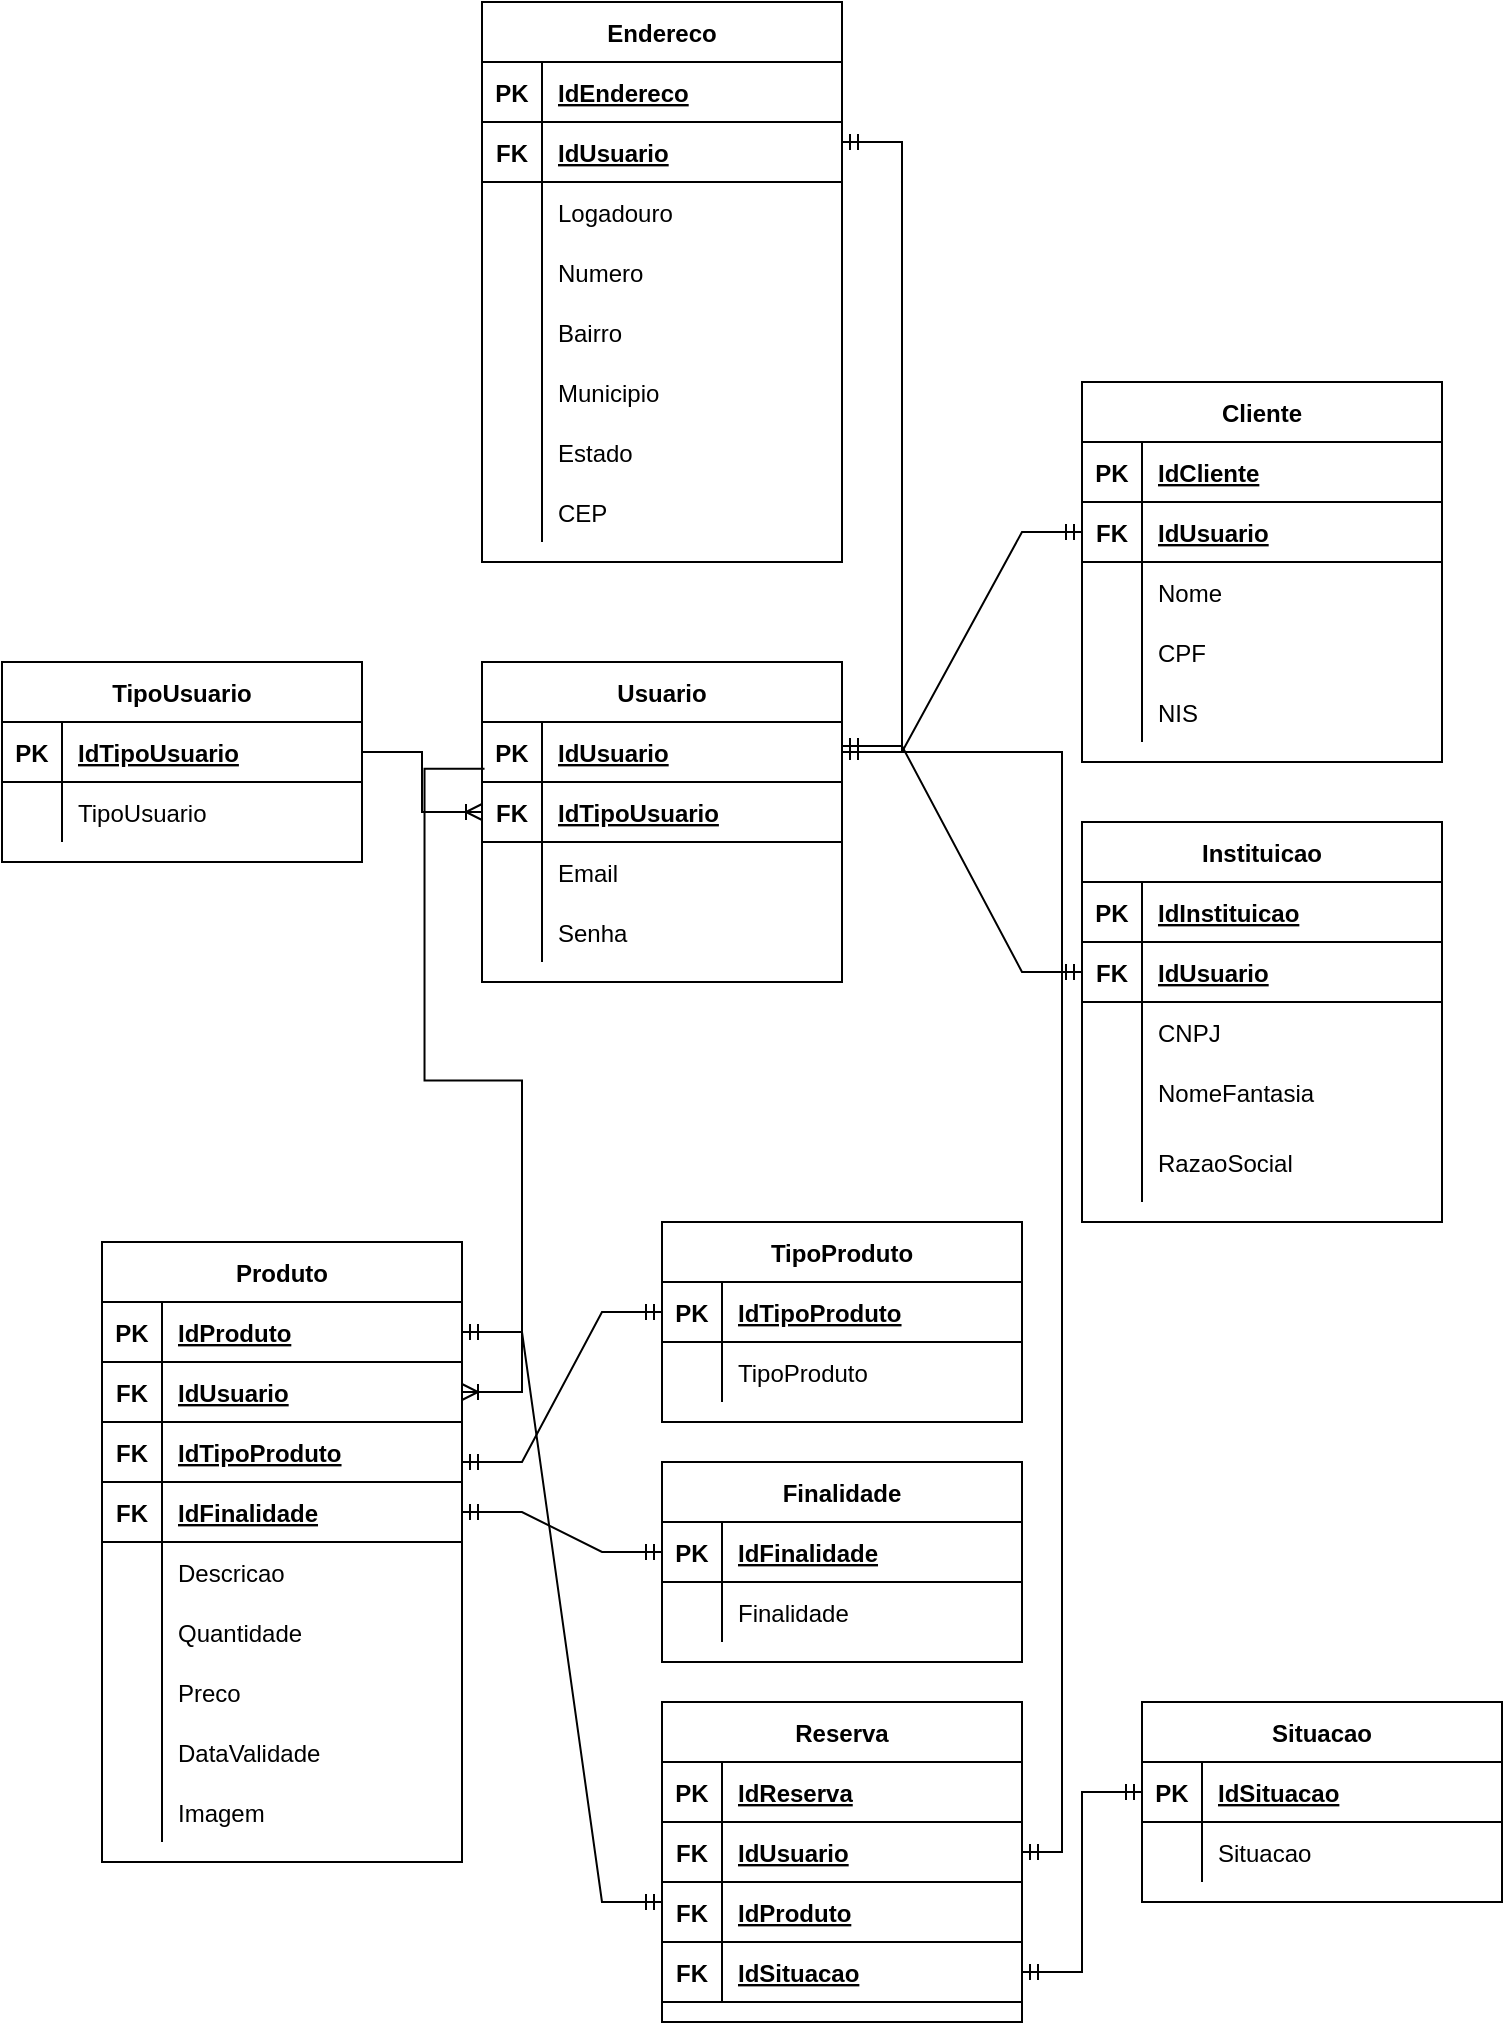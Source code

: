 <mxfile version="16.6.4" type="device"><diagram id="XoIH8foffj5RhfNgrV4p" name="Page-1"><mxGraphModel dx="1273" dy="1972" grid="1" gridSize="10" guides="1" tooltips="1" connect="1" arrows="1" fold="1" page="1" pageScale="1" pageWidth="827" pageHeight="1169" math="0" shadow="0"><root><mxCell id="AujDOqOySex_PhU7FZ46-0"/><mxCell id="AujDOqOySex_PhU7FZ46-1" parent="AujDOqOySex_PhU7FZ46-0"/><mxCell id="1OVQ-BXgZzzb5CSbITSZ-27" value="TipoUsuario" style="shape=table;startSize=30;container=1;collapsible=1;childLayout=tableLayout;fixedRows=1;rowLines=0;fontStyle=1;align=center;resizeLast=1;" vertex="1" parent="AujDOqOySex_PhU7FZ46-1"><mxGeometry x="20" y="150" width="180" height="100" as="geometry"/></mxCell><mxCell id="1OVQ-BXgZzzb5CSbITSZ-28" value="" style="shape=tableRow;horizontal=0;startSize=0;swimlaneHead=0;swimlaneBody=0;fillColor=none;collapsible=0;dropTarget=0;points=[[0,0.5],[1,0.5]];portConstraint=eastwest;top=0;left=0;right=0;bottom=1;" vertex="1" parent="1OVQ-BXgZzzb5CSbITSZ-27"><mxGeometry y="30" width="180" height="30" as="geometry"/></mxCell><mxCell id="1OVQ-BXgZzzb5CSbITSZ-29" value="PK" style="shape=partialRectangle;connectable=0;fillColor=none;top=0;left=0;bottom=0;right=0;fontStyle=1;overflow=hidden;" vertex="1" parent="1OVQ-BXgZzzb5CSbITSZ-28"><mxGeometry width="30" height="30" as="geometry"><mxRectangle width="30" height="30" as="alternateBounds"/></mxGeometry></mxCell><mxCell id="1OVQ-BXgZzzb5CSbITSZ-30" value="IdTipoUsuario" style="shape=partialRectangle;connectable=0;fillColor=none;top=0;left=0;bottom=0;right=0;align=left;spacingLeft=6;fontStyle=5;overflow=hidden;" vertex="1" parent="1OVQ-BXgZzzb5CSbITSZ-28"><mxGeometry x="30" width="150" height="30" as="geometry"><mxRectangle width="150" height="30" as="alternateBounds"/></mxGeometry></mxCell><mxCell id="1OVQ-BXgZzzb5CSbITSZ-31" value="" style="shape=tableRow;horizontal=0;startSize=0;swimlaneHead=0;swimlaneBody=0;fillColor=none;collapsible=0;dropTarget=0;points=[[0,0.5],[1,0.5]];portConstraint=eastwest;top=0;left=0;right=0;bottom=0;" vertex="1" parent="1OVQ-BXgZzzb5CSbITSZ-27"><mxGeometry y="60" width="180" height="30" as="geometry"/></mxCell><mxCell id="1OVQ-BXgZzzb5CSbITSZ-32" value="" style="shape=partialRectangle;connectable=0;fillColor=none;top=0;left=0;bottom=0;right=0;editable=1;overflow=hidden;" vertex="1" parent="1OVQ-BXgZzzb5CSbITSZ-31"><mxGeometry width="30" height="30" as="geometry"><mxRectangle width="30" height="30" as="alternateBounds"/></mxGeometry></mxCell><mxCell id="1OVQ-BXgZzzb5CSbITSZ-33" value="TipoUsuario" style="shape=partialRectangle;connectable=0;fillColor=none;top=0;left=0;bottom=0;right=0;align=left;spacingLeft=6;overflow=hidden;" vertex="1" parent="1OVQ-BXgZzzb5CSbITSZ-31"><mxGeometry x="30" width="150" height="30" as="geometry"><mxRectangle width="150" height="30" as="alternateBounds"/></mxGeometry></mxCell><mxCell id="1OVQ-BXgZzzb5CSbITSZ-43" value="Usuario" style="shape=table;startSize=30;container=1;collapsible=1;childLayout=tableLayout;fixedRows=1;rowLines=0;fontStyle=1;align=center;resizeLast=1;" vertex="1" parent="AujDOqOySex_PhU7FZ46-1"><mxGeometry x="260" y="150" width="180" height="160" as="geometry"/></mxCell><mxCell id="1OVQ-BXgZzzb5CSbITSZ-44" value="" style="shape=tableRow;horizontal=0;startSize=0;swimlaneHead=0;swimlaneBody=0;fillColor=none;collapsible=0;dropTarget=0;points=[[0,0.5],[1,0.5]];portConstraint=eastwest;top=0;left=0;right=0;bottom=1;" vertex="1" parent="1OVQ-BXgZzzb5CSbITSZ-43"><mxGeometry y="30" width="180" height="30" as="geometry"/></mxCell><mxCell id="1OVQ-BXgZzzb5CSbITSZ-45" value="PK" style="shape=partialRectangle;connectable=0;fillColor=none;top=0;left=0;bottom=0;right=0;fontStyle=1;overflow=hidden;" vertex="1" parent="1OVQ-BXgZzzb5CSbITSZ-44"><mxGeometry width="30" height="30" as="geometry"><mxRectangle width="30" height="30" as="alternateBounds"/></mxGeometry></mxCell><mxCell id="1OVQ-BXgZzzb5CSbITSZ-46" value="IdUsuario" style="shape=partialRectangle;connectable=0;fillColor=none;top=0;left=0;bottom=0;right=0;align=left;spacingLeft=6;fontStyle=5;overflow=hidden;" vertex="1" parent="1OVQ-BXgZzzb5CSbITSZ-44"><mxGeometry x="30" width="150" height="30" as="geometry"><mxRectangle width="150" height="30" as="alternateBounds"/></mxGeometry></mxCell><mxCell id="1OVQ-BXgZzzb5CSbITSZ-47" value="" style="shape=tableRow;horizontal=0;startSize=0;swimlaneHead=0;swimlaneBody=0;fillColor=none;collapsible=0;dropTarget=0;points=[[0,0.5],[1,0.5]];portConstraint=eastwest;top=0;left=0;right=0;bottom=1;" vertex="1" parent="1OVQ-BXgZzzb5CSbITSZ-43"><mxGeometry y="60" width="180" height="30" as="geometry"/></mxCell><mxCell id="1OVQ-BXgZzzb5CSbITSZ-48" value="FK" style="shape=partialRectangle;connectable=0;fillColor=none;top=0;left=0;bottom=0;right=0;fontStyle=1;overflow=hidden;" vertex="1" parent="1OVQ-BXgZzzb5CSbITSZ-47"><mxGeometry width="30" height="30" as="geometry"><mxRectangle width="30" height="30" as="alternateBounds"/></mxGeometry></mxCell><mxCell id="1OVQ-BXgZzzb5CSbITSZ-49" value="IdTipoUsuario" style="shape=partialRectangle;connectable=0;fillColor=none;top=0;left=0;bottom=0;right=0;align=left;spacingLeft=6;fontStyle=5;overflow=hidden;" vertex="1" parent="1OVQ-BXgZzzb5CSbITSZ-47"><mxGeometry x="30" width="150" height="30" as="geometry"><mxRectangle width="150" height="30" as="alternateBounds"/></mxGeometry></mxCell><mxCell id="1OVQ-BXgZzzb5CSbITSZ-53" value="" style="shape=tableRow;horizontal=0;startSize=0;swimlaneHead=0;swimlaneBody=0;fillColor=none;collapsible=0;dropTarget=0;points=[[0,0.5],[1,0.5]];portConstraint=eastwest;top=0;left=0;right=0;bottom=0;" vertex="1" parent="1OVQ-BXgZzzb5CSbITSZ-43"><mxGeometry y="90" width="180" height="30" as="geometry"/></mxCell><mxCell id="1OVQ-BXgZzzb5CSbITSZ-54" value="" style="shape=partialRectangle;connectable=0;fillColor=none;top=0;left=0;bottom=0;right=0;editable=1;overflow=hidden;" vertex="1" parent="1OVQ-BXgZzzb5CSbITSZ-53"><mxGeometry width="30" height="30" as="geometry"><mxRectangle width="30" height="30" as="alternateBounds"/></mxGeometry></mxCell><mxCell id="1OVQ-BXgZzzb5CSbITSZ-55" value="Email" style="shape=partialRectangle;connectable=0;fillColor=none;top=0;left=0;bottom=0;right=0;align=left;spacingLeft=6;overflow=hidden;" vertex="1" parent="1OVQ-BXgZzzb5CSbITSZ-53"><mxGeometry x="30" width="150" height="30" as="geometry"><mxRectangle width="150" height="30" as="alternateBounds"/></mxGeometry></mxCell><mxCell id="1OVQ-BXgZzzb5CSbITSZ-56" value="" style="shape=tableRow;horizontal=0;startSize=0;swimlaneHead=0;swimlaneBody=0;fillColor=none;collapsible=0;dropTarget=0;points=[[0,0.5],[1,0.5]];portConstraint=eastwest;top=0;left=0;right=0;bottom=0;" vertex="1" parent="1OVQ-BXgZzzb5CSbITSZ-43"><mxGeometry y="120" width="180" height="30" as="geometry"/></mxCell><mxCell id="1OVQ-BXgZzzb5CSbITSZ-57" value="" style="shape=partialRectangle;connectable=0;fillColor=none;top=0;left=0;bottom=0;right=0;editable=1;overflow=hidden;" vertex="1" parent="1OVQ-BXgZzzb5CSbITSZ-56"><mxGeometry width="30" height="30" as="geometry"><mxRectangle width="30" height="30" as="alternateBounds"/></mxGeometry></mxCell><mxCell id="1OVQ-BXgZzzb5CSbITSZ-58" value="Senha" style="shape=partialRectangle;connectable=0;fillColor=none;top=0;left=0;bottom=0;right=0;align=left;spacingLeft=6;overflow=hidden;" vertex="1" parent="1OVQ-BXgZzzb5CSbITSZ-56"><mxGeometry x="30" width="150" height="30" as="geometry"><mxRectangle width="150" height="30" as="alternateBounds"/></mxGeometry></mxCell><mxCell id="1OVQ-BXgZzzb5CSbITSZ-59" value="Endereco" style="shape=table;startSize=30;container=1;collapsible=1;childLayout=tableLayout;fixedRows=1;rowLines=0;fontStyle=1;align=center;resizeLast=1;" vertex="1" parent="AujDOqOySex_PhU7FZ46-1"><mxGeometry x="260" y="-180" width="180" height="280" as="geometry"/></mxCell><mxCell id="1OVQ-BXgZzzb5CSbITSZ-60" value="" style="shape=tableRow;horizontal=0;startSize=0;swimlaneHead=0;swimlaneBody=0;fillColor=none;collapsible=0;dropTarget=0;points=[[0,0.5],[1,0.5]];portConstraint=eastwest;top=0;left=0;right=0;bottom=1;" vertex="1" parent="1OVQ-BXgZzzb5CSbITSZ-59"><mxGeometry y="30" width="180" height="30" as="geometry"/></mxCell><mxCell id="1OVQ-BXgZzzb5CSbITSZ-61" value="PK" style="shape=partialRectangle;connectable=0;fillColor=none;top=0;left=0;bottom=0;right=0;fontStyle=1;overflow=hidden;" vertex="1" parent="1OVQ-BXgZzzb5CSbITSZ-60"><mxGeometry width="30" height="30" as="geometry"><mxRectangle width="30" height="30" as="alternateBounds"/></mxGeometry></mxCell><mxCell id="1OVQ-BXgZzzb5CSbITSZ-62" value="IdEndereco" style="shape=partialRectangle;connectable=0;fillColor=none;top=0;left=0;bottom=0;right=0;align=left;spacingLeft=6;fontStyle=5;overflow=hidden;" vertex="1" parent="1OVQ-BXgZzzb5CSbITSZ-60"><mxGeometry x="30" width="150" height="30" as="geometry"><mxRectangle width="150" height="30" as="alternateBounds"/></mxGeometry></mxCell><mxCell id="1OVQ-BXgZzzb5CSbITSZ-134" value="" style="shape=tableRow;horizontal=0;startSize=0;swimlaneHead=0;swimlaneBody=0;fillColor=none;collapsible=0;dropTarget=0;points=[[0,0.5],[1,0.5]];portConstraint=eastwest;top=0;left=0;right=0;bottom=1;" vertex="1" parent="1OVQ-BXgZzzb5CSbITSZ-59"><mxGeometry y="60" width="180" height="30" as="geometry"/></mxCell><mxCell id="1OVQ-BXgZzzb5CSbITSZ-135" value="FK" style="shape=partialRectangle;connectable=0;fillColor=none;top=0;left=0;bottom=0;right=0;fontStyle=1;overflow=hidden;" vertex="1" parent="1OVQ-BXgZzzb5CSbITSZ-134"><mxGeometry width="30" height="30" as="geometry"><mxRectangle width="30" height="30" as="alternateBounds"/></mxGeometry></mxCell><mxCell id="1OVQ-BXgZzzb5CSbITSZ-136" value="IdUsuario" style="shape=partialRectangle;connectable=0;fillColor=none;top=0;left=0;bottom=0;right=0;align=left;spacingLeft=6;fontStyle=5;overflow=hidden;" vertex="1" parent="1OVQ-BXgZzzb5CSbITSZ-134"><mxGeometry x="30" width="150" height="30" as="geometry"><mxRectangle width="150" height="30" as="alternateBounds"/></mxGeometry></mxCell><mxCell id="1OVQ-BXgZzzb5CSbITSZ-66" value="" style="shape=tableRow;horizontal=0;startSize=0;swimlaneHead=0;swimlaneBody=0;fillColor=none;collapsible=0;dropTarget=0;points=[[0,0.5],[1,0.5]];portConstraint=eastwest;top=0;left=0;right=0;bottom=0;" vertex="1" parent="1OVQ-BXgZzzb5CSbITSZ-59"><mxGeometry y="90" width="180" height="30" as="geometry"/></mxCell><mxCell id="1OVQ-BXgZzzb5CSbITSZ-67" value="" style="shape=partialRectangle;connectable=0;fillColor=none;top=0;left=0;bottom=0;right=0;editable=1;overflow=hidden;" vertex="1" parent="1OVQ-BXgZzzb5CSbITSZ-66"><mxGeometry width="30" height="30" as="geometry"><mxRectangle width="30" height="30" as="alternateBounds"/></mxGeometry></mxCell><mxCell id="1OVQ-BXgZzzb5CSbITSZ-68" value="Logadouro" style="shape=partialRectangle;connectable=0;fillColor=none;top=0;left=0;bottom=0;right=0;align=left;spacingLeft=6;overflow=hidden;" vertex="1" parent="1OVQ-BXgZzzb5CSbITSZ-66"><mxGeometry x="30" width="150" height="30" as="geometry"><mxRectangle width="150" height="30" as="alternateBounds"/></mxGeometry></mxCell><mxCell id="1OVQ-BXgZzzb5CSbITSZ-75" value="" style="shape=tableRow;horizontal=0;startSize=0;swimlaneHead=0;swimlaneBody=0;fillColor=none;collapsible=0;dropTarget=0;points=[[0,0.5],[1,0.5]];portConstraint=eastwest;top=0;left=0;right=0;bottom=0;" vertex="1" parent="1OVQ-BXgZzzb5CSbITSZ-59"><mxGeometry y="120" width="180" height="30" as="geometry"/></mxCell><mxCell id="1OVQ-BXgZzzb5CSbITSZ-76" value="" style="shape=partialRectangle;connectable=0;fillColor=none;top=0;left=0;bottom=0;right=0;editable=1;overflow=hidden;" vertex="1" parent="1OVQ-BXgZzzb5CSbITSZ-75"><mxGeometry width="30" height="30" as="geometry"><mxRectangle width="30" height="30" as="alternateBounds"/></mxGeometry></mxCell><mxCell id="1OVQ-BXgZzzb5CSbITSZ-77" value="Numero" style="shape=partialRectangle;connectable=0;fillColor=none;top=0;left=0;bottom=0;right=0;align=left;spacingLeft=6;overflow=hidden;" vertex="1" parent="1OVQ-BXgZzzb5CSbITSZ-75"><mxGeometry x="30" width="150" height="30" as="geometry"><mxRectangle width="150" height="30" as="alternateBounds"/></mxGeometry></mxCell><mxCell id="1OVQ-BXgZzzb5CSbITSZ-78" value="" style="shape=tableRow;horizontal=0;startSize=0;swimlaneHead=0;swimlaneBody=0;fillColor=none;collapsible=0;dropTarget=0;points=[[0,0.5],[1,0.5]];portConstraint=eastwest;top=0;left=0;right=0;bottom=0;" vertex="1" parent="1OVQ-BXgZzzb5CSbITSZ-59"><mxGeometry y="150" width="180" height="30" as="geometry"/></mxCell><mxCell id="1OVQ-BXgZzzb5CSbITSZ-79" value="" style="shape=partialRectangle;connectable=0;fillColor=none;top=0;left=0;bottom=0;right=0;editable=1;overflow=hidden;" vertex="1" parent="1OVQ-BXgZzzb5CSbITSZ-78"><mxGeometry width="30" height="30" as="geometry"><mxRectangle width="30" height="30" as="alternateBounds"/></mxGeometry></mxCell><mxCell id="1OVQ-BXgZzzb5CSbITSZ-80" value="Bairro" style="shape=partialRectangle;connectable=0;fillColor=none;top=0;left=0;bottom=0;right=0;align=left;spacingLeft=6;overflow=hidden;" vertex="1" parent="1OVQ-BXgZzzb5CSbITSZ-78"><mxGeometry x="30" width="150" height="30" as="geometry"><mxRectangle width="150" height="30" as="alternateBounds"/></mxGeometry></mxCell><mxCell id="1OVQ-BXgZzzb5CSbITSZ-81" value="" style="shape=tableRow;horizontal=0;startSize=0;swimlaneHead=0;swimlaneBody=0;fillColor=none;collapsible=0;dropTarget=0;points=[[0,0.5],[1,0.5]];portConstraint=eastwest;top=0;left=0;right=0;bottom=0;" vertex="1" parent="1OVQ-BXgZzzb5CSbITSZ-59"><mxGeometry y="180" width="180" height="30" as="geometry"/></mxCell><mxCell id="1OVQ-BXgZzzb5CSbITSZ-82" value="" style="shape=partialRectangle;connectable=0;fillColor=none;top=0;left=0;bottom=0;right=0;editable=1;overflow=hidden;" vertex="1" parent="1OVQ-BXgZzzb5CSbITSZ-81"><mxGeometry width="30" height="30" as="geometry"><mxRectangle width="30" height="30" as="alternateBounds"/></mxGeometry></mxCell><mxCell id="1OVQ-BXgZzzb5CSbITSZ-83" value="Municipio" style="shape=partialRectangle;connectable=0;fillColor=none;top=0;left=0;bottom=0;right=0;align=left;spacingLeft=6;overflow=hidden;" vertex="1" parent="1OVQ-BXgZzzb5CSbITSZ-81"><mxGeometry x="30" width="150" height="30" as="geometry"><mxRectangle width="150" height="30" as="alternateBounds"/></mxGeometry></mxCell><mxCell id="1OVQ-BXgZzzb5CSbITSZ-69" value="" style="shape=tableRow;horizontal=0;startSize=0;swimlaneHead=0;swimlaneBody=0;fillColor=none;collapsible=0;dropTarget=0;points=[[0,0.5],[1,0.5]];portConstraint=eastwest;top=0;left=0;right=0;bottom=0;" vertex="1" parent="1OVQ-BXgZzzb5CSbITSZ-59"><mxGeometry y="210" width="180" height="30" as="geometry"/></mxCell><mxCell id="1OVQ-BXgZzzb5CSbITSZ-70" value="" style="shape=partialRectangle;connectable=0;fillColor=none;top=0;left=0;bottom=0;right=0;editable=1;overflow=hidden;" vertex="1" parent="1OVQ-BXgZzzb5CSbITSZ-69"><mxGeometry width="30" height="30" as="geometry"><mxRectangle width="30" height="30" as="alternateBounds"/></mxGeometry></mxCell><mxCell id="1OVQ-BXgZzzb5CSbITSZ-71" value="Estado" style="shape=partialRectangle;connectable=0;fillColor=none;top=0;left=0;bottom=0;right=0;align=left;spacingLeft=6;overflow=hidden;" vertex="1" parent="1OVQ-BXgZzzb5CSbITSZ-69"><mxGeometry x="30" width="150" height="30" as="geometry"><mxRectangle width="150" height="30" as="alternateBounds"/></mxGeometry></mxCell><mxCell id="1OVQ-BXgZzzb5CSbITSZ-84" value="" style="shape=tableRow;horizontal=0;startSize=0;swimlaneHead=0;swimlaneBody=0;fillColor=none;collapsible=0;dropTarget=0;points=[[0,0.5],[1,0.5]];portConstraint=eastwest;top=0;left=0;right=0;bottom=0;" vertex="1" parent="1OVQ-BXgZzzb5CSbITSZ-59"><mxGeometry y="240" width="180" height="30" as="geometry"/></mxCell><mxCell id="1OVQ-BXgZzzb5CSbITSZ-85" value="" style="shape=partialRectangle;connectable=0;fillColor=none;top=0;left=0;bottom=0;right=0;editable=1;overflow=hidden;" vertex="1" parent="1OVQ-BXgZzzb5CSbITSZ-84"><mxGeometry width="30" height="30" as="geometry"><mxRectangle width="30" height="30" as="alternateBounds"/></mxGeometry></mxCell><mxCell id="1OVQ-BXgZzzb5CSbITSZ-86" value="CEP" style="shape=partialRectangle;connectable=0;fillColor=none;top=0;left=0;bottom=0;right=0;align=left;spacingLeft=6;overflow=hidden;" vertex="1" parent="1OVQ-BXgZzzb5CSbITSZ-84"><mxGeometry x="30" width="150" height="30" as="geometry"><mxRectangle width="150" height="30" as="alternateBounds"/></mxGeometry></mxCell><mxCell id="1OVQ-BXgZzzb5CSbITSZ-87" value="Cliente" style="shape=table;startSize=30;container=1;collapsible=1;childLayout=tableLayout;fixedRows=1;rowLines=0;fontStyle=1;align=center;resizeLast=1;" vertex="1" parent="AujDOqOySex_PhU7FZ46-1"><mxGeometry x="560" y="10" width="180" height="190" as="geometry"/></mxCell><mxCell id="1OVQ-BXgZzzb5CSbITSZ-88" value="" style="shape=tableRow;horizontal=0;startSize=0;swimlaneHead=0;swimlaneBody=0;fillColor=none;collapsible=0;dropTarget=0;points=[[0,0.5],[1,0.5]];portConstraint=eastwest;top=0;left=0;right=0;bottom=1;" vertex="1" parent="1OVQ-BXgZzzb5CSbITSZ-87"><mxGeometry y="30" width="180" height="30" as="geometry"/></mxCell><mxCell id="1OVQ-BXgZzzb5CSbITSZ-89" value="PK" style="shape=partialRectangle;connectable=0;fillColor=none;top=0;left=0;bottom=0;right=0;fontStyle=1;overflow=hidden;" vertex="1" parent="1OVQ-BXgZzzb5CSbITSZ-88"><mxGeometry width="30" height="30" as="geometry"><mxRectangle width="30" height="30" as="alternateBounds"/></mxGeometry></mxCell><mxCell id="1OVQ-BXgZzzb5CSbITSZ-90" value="IdCliente" style="shape=partialRectangle;connectable=0;fillColor=none;top=0;left=0;bottom=0;right=0;align=left;spacingLeft=6;fontStyle=5;overflow=hidden;" vertex="1" parent="1OVQ-BXgZzzb5CSbITSZ-88"><mxGeometry x="30" width="150" height="30" as="geometry"><mxRectangle width="150" height="30" as="alternateBounds"/></mxGeometry></mxCell><mxCell id="1OVQ-BXgZzzb5CSbITSZ-137" value="" style="shape=tableRow;horizontal=0;startSize=0;swimlaneHead=0;swimlaneBody=0;fillColor=none;collapsible=0;dropTarget=0;points=[[0,0.5],[1,0.5]];portConstraint=eastwest;top=0;left=0;right=0;bottom=1;" vertex="1" parent="1OVQ-BXgZzzb5CSbITSZ-87"><mxGeometry y="60" width="180" height="30" as="geometry"/></mxCell><mxCell id="1OVQ-BXgZzzb5CSbITSZ-138" value="FK" style="shape=partialRectangle;connectable=0;fillColor=none;top=0;left=0;bottom=0;right=0;fontStyle=1;overflow=hidden;" vertex="1" parent="1OVQ-BXgZzzb5CSbITSZ-137"><mxGeometry width="30" height="30" as="geometry"><mxRectangle width="30" height="30" as="alternateBounds"/></mxGeometry></mxCell><mxCell id="1OVQ-BXgZzzb5CSbITSZ-139" value="IdUsuario" style="shape=partialRectangle;connectable=0;fillColor=none;top=0;left=0;bottom=0;right=0;align=left;spacingLeft=6;fontStyle=5;overflow=hidden;" vertex="1" parent="1OVQ-BXgZzzb5CSbITSZ-137"><mxGeometry x="30" width="150" height="30" as="geometry"><mxRectangle width="150" height="30" as="alternateBounds"/></mxGeometry></mxCell><mxCell id="1OVQ-BXgZzzb5CSbITSZ-94" value="" style="shape=tableRow;horizontal=0;startSize=0;swimlaneHead=0;swimlaneBody=0;fillColor=none;collapsible=0;dropTarget=0;points=[[0,0.5],[1,0.5]];portConstraint=eastwest;top=0;left=0;right=0;bottom=0;" vertex="1" parent="1OVQ-BXgZzzb5CSbITSZ-87"><mxGeometry y="90" width="180" height="30" as="geometry"/></mxCell><mxCell id="1OVQ-BXgZzzb5CSbITSZ-95" value="" style="shape=partialRectangle;connectable=0;fillColor=none;top=0;left=0;bottom=0;right=0;editable=1;overflow=hidden;" vertex="1" parent="1OVQ-BXgZzzb5CSbITSZ-94"><mxGeometry width="30" height="30" as="geometry"><mxRectangle width="30" height="30" as="alternateBounds"/></mxGeometry></mxCell><mxCell id="1OVQ-BXgZzzb5CSbITSZ-96" value="Nome" style="shape=partialRectangle;connectable=0;fillColor=none;top=0;left=0;bottom=0;right=0;align=left;spacingLeft=6;overflow=hidden;" vertex="1" parent="1OVQ-BXgZzzb5CSbITSZ-94"><mxGeometry x="30" width="150" height="30" as="geometry"><mxRectangle width="150" height="30" as="alternateBounds"/></mxGeometry></mxCell><mxCell id="1OVQ-BXgZzzb5CSbITSZ-97" value="" style="shape=tableRow;horizontal=0;startSize=0;swimlaneHead=0;swimlaneBody=0;fillColor=none;collapsible=0;dropTarget=0;points=[[0,0.5],[1,0.5]];portConstraint=eastwest;top=0;left=0;right=0;bottom=0;" vertex="1" parent="1OVQ-BXgZzzb5CSbITSZ-87"><mxGeometry y="120" width="180" height="30" as="geometry"/></mxCell><mxCell id="1OVQ-BXgZzzb5CSbITSZ-98" value="" style="shape=partialRectangle;connectable=0;fillColor=none;top=0;left=0;bottom=0;right=0;editable=1;overflow=hidden;" vertex="1" parent="1OVQ-BXgZzzb5CSbITSZ-97"><mxGeometry width="30" height="30" as="geometry"><mxRectangle width="30" height="30" as="alternateBounds"/></mxGeometry></mxCell><mxCell id="1OVQ-BXgZzzb5CSbITSZ-99" value="CPF" style="shape=partialRectangle;connectable=0;fillColor=none;top=0;left=0;bottom=0;right=0;align=left;spacingLeft=6;overflow=hidden;" vertex="1" parent="1OVQ-BXgZzzb5CSbITSZ-97"><mxGeometry x="30" width="150" height="30" as="geometry"><mxRectangle width="150" height="30" as="alternateBounds"/></mxGeometry></mxCell><mxCell id="1OVQ-BXgZzzb5CSbITSZ-113" value="" style="shape=tableRow;horizontal=0;startSize=0;swimlaneHead=0;swimlaneBody=0;fillColor=none;collapsible=0;dropTarget=0;points=[[0,0.5],[1,0.5]];portConstraint=eastwest;top=0;left=0;right=0;bottom=0;" vertex="1" parent="1OVQ-BXgZzzb5CSbITSZ-87"><mxGeometry y="150" width="180" height="30" as="geometry"/></mxCell><mxCell id="1OVQ-BXgZzzb5CSbITSZ-114" value="" style="shape=partialRectangle;connectable=0;fillColor=none;top=0;left=0;bottom=0;right=0;editable=1;overflow=hidden;" vertex="1" parent="1OVQ-BXgZzzb5CSbITSZ-113"><mxGeometry width="30" height="30" as="geometry"><mxRectangle width="30" height="30" as="alternateBounds"/></mxGeometry></mxCell><mxCell id="1OVQ-BXgZzzb5CSbITSZ-115" value="NIS" style="shape=partialRectangle;connectable=0;fillColor=none;top=0;left=0;bottom=0;right=0;align=left;spacingLeft=6;overflow=hidden;" vertex="1" parent="1OVQ-BXgZzzb5CSbITSZ-113"><mxGeometry x="30" width="150" height="30" as="geometry"><mxRectangle width="150" height="30" as="alternateBounds"/></mxGeometry></mxCell><mxCell id="1OVQ-BXgZzzb5CSbITSZ-100" value="Instituicao" style="shape=table;startSize=30;container=1;collapsible=1;childLayout=tableLayout;fixedRows=1;rowLines=0;fontStyle=1;align=center;resizeLast=1;" vertex="1" parent="AujDOqOySex_PhU7FZ46-1"><mxGeometry x="560" y="230" width="180" height="200" as="geometry"/></mxCell><mxCell id="1OVQ-BXgZzzb5CSbITSZ-101" value="" style="shape=tableRow;horizontal=0;startSize=0;swimlaneHead=0;swimlaneBody=0;fillColor=none;collapsible=0;dropTarget=0;points=[[0,0.5],[1,0.5]];portConstraint=eastwest;top=0;left=0;right=0;bottom=1;" vertex="1" parent="1OVQ-BXgZzzb5CSbITSZ-100"><mxGeometry y="30" width="180" height="30" as="geometry"/></mxCell><mxCell id="1OVQ-BXgZzzb5CSbITSZ-102" value="PK" style="shape=partialRectangle;connectable=0;fillColor=none;top=0;left=0;bottom=0;right=0;fontStyle=1;overflow=hidden;" vertex="1" parent="1OVQ-BXgZzzb5CSbITSZ-101"><mxGeometry width="30" height="30" as="geometry"><mxRectangle width="30" height="30" as="alternateBounds"/></mxGeometry></mxCell><mxCell id="1OVQ-BXgZzzb5CSbITSZ-103" value="IdInstituicao" style="shape=partialRectangle;connectable=0;fillColor=none;top=0;left=0;bottom=0;right=0;align=left;spacingLeft=6;fontStyle=5;overflow=hidden;" vertex="1" parent="1OVQ-BXgZzzb5CSbITSZ-101"><mxGeometry x="30" width="150" height="30" as="geometry"><mxRectangle width="150" height="30" as="alternateBounds"/></mxGeometry></mxCell><mxCell id="1OVQ-BXgZzzb5CSbITSZ-104" value="" style="shape=tableRow;horizontal=0;startSize=0;swimlaneHead=0;swimlaneBody=0;fillColor=none;collapsible=0;dropTarget=0;points=[[0,0.5],[1,0.5]];portConstraint=eastwest;top=0;left=0;right=0;bottom=1;" vertex="1" parent="1OVQ-BXgZzzb5CSbITSZ-100"><mxGeometry y="60" width="180" height="30" as="geometry"/></mxCell><mxCell id="1OVQ-BXgZzzb5CSbITSZ-105" value="FK" style="shape=partialRectangle;connectable=0;fillColor=none;top=0;left=0;bottom=0;right=0;fontStyle=1;overflow=hidden;" vertex="1" parent="1OVQ-BXgZzzb5CSbITSZ-104"><mxGeometry width="30" height="30" as="geometry"><mxRectangle width="30" height="30" as="alternateBounds"/></mxGeometry></mxCell><mxCell id="1OVQ-BXgZzzb5CSbITSZ-106" value="IdUsuario" style="shape=partialRectangle;connectable=0;fillColor=none;top=0;left=0;bottom=0;right=0;align=left;spacingLeft=6;fontStyle=5;overflow=hidden;" vertex="1" parent="1OVQ-BXgZzzb5CSbITSZ-104"><mxGeometry x="30" width="150" height="30" as="geometry"><mxRectangle width="150" height="30" as="alternateBounds"/></mxGeometry></mxCell><mxCell id="1OVQ-BXgZzzb5CSbITSZ-107" value="" style="shape=tableRow;horizontal=0;startSize=0;swimlaneHead=0;swimlaneBody=0;fillColor=none;collapsible=0;dropTarget=0;points=[[0,0.5],[1,0.5]];portConstraint=eastwest;top=0;left=0;right=0;bottom=0;" vertex="1" parent="1OVQ-BXgZzzb5CSbITSZ-100"><mxGeometry y="90" width="180" height="30" as="geometry"/></mxCell><mxCell id="1OVQ-BXgZzzb5CSbITSZ-108" value="" style="shape=partialRectangle;connectable=0;fillColor=none;top=0;left=0;bottom=0;right=0;editable=1;overflow=hidden;" vertex="1" parent="1OVQ-BXgZzzb5CSbITSZ-107"><mxGeometry width="30" height="30" as="geometry"><mxRectangle width="30" height="30" as="alternateBounds"/></mxGeometry></mxCell><mxCell id="1OVQ-BXgZzzb5CSbITSZ-109" value="CNPJ" style="shape=partialRectangle;connectable=0;fillColor=none;top=0;left=0;bottom=0;right=0;align=left;spacingLeft=6;overflow=hidden;" vertex="1" parent="1OVQ-BXgZzzb5CSbITSZ-107"><mxGeometry x="30" width="150" height="30" as="geometry"><mxRectangle width="150" height="30" as="alternateBounds"/></mxGeometry></mxCell><mxCell id="1OVQ-BXgZzzb5CSbITSZ-110" value="" style="shape=tableRow;horizontal=0;startSize=0;swimlaneHead=0;swimlaneBody=0;fillColor=none;collapsible=0;dropTarget=0;points=[[0,0.5],[1,0.5]];portConstraint=eastwest;top=0;left=0;right=0;bottom=0;" vertex="1" parent="1OVQ-BXgZzzb5CSbITSZ-100"><mxGeometry y="120" width="180" height="30" as="geometry"/></mxCell><mxCell id="1OVQ-BXgZzzb5CSbITSZ-111" value="" style="shape=partialRectangle;connectable=0;fillColor=none;top=0;left=0;bottom=0;right=0;editable=1;overflow=hidden;" vertex="1" parent="1OVQ-BXgZzzb5CSbITSZ-110"><mxGeometry width="30" height="30" as="geometry"><mxRectangle width="30" height="30" as="alternateBounds"/></mxGeometry></mxCell><mxCell id="1OVQ-BXgZzzb5CSbITSZ-112" value="NomeFantasia" style="shape=partialRectangle;connectable=0;fillColor=none;top=0;left=0;bottom=0;right=0;align=left;spacingLeft=6;overflow=hidden;" vertex="1" parent="1OVQ-BXgZzzb5CSbITSZ-110"><mxGeometry x="30" width="150" height="30" as="geometry"><mxRectangle width="150" height="30" as="alternateBounds"/></mxGeometry></mxCell><mxCell id="1OVQ-BXgZzzb5CSbITSZ-125" value="" style="shape=tableRow;horizontal=0;startSize=0;swimlaneHead=0;swimlaneBody=0;fillColor=none;collapsible=0;dropTarget=0;points=[[0,0.5],[1,0.5]];portConstraint=eastwest;top=0;left=0;right=0;bottom=0;" vertex="1" parent="1OVQ-BXgZzzb5CSbITSZ-100"><mxGeometry y="150" width="180" height="40" as="geometry"/></mxCell><mxCell id="1OVQ-BXgZzzb5CSbITSZ-126" value="" style="shape=partialRectangle;connectable=0;fillColor=none;top=0;left=0;bottom=0;right=0;editable=1;overflow=hidden;" vertex="1" parent="1OVQ-BXgZzzb5CSbITSZ-125"><mxGeometry width="30" height="40" as="geometry"><mxRectangle width="30" height="40" as="alternateBounds"/></mxGeometry></mxCell><mxCell id="1OVQ-BXgZzzb5CSbITSZ-127" value="RazaoSocial" style="shape=partialRectangle;connectable=0;fillColor=none;top=0;left=0;bottom=0;right=0;align=left;spacingLeft=6;overflow=hidden;" vertex="1" parent="1OVQ-BXgZzzb5CSbITSZ-125"><mxGeometry x="30" width="150" height="40" as="geometry"><mxRectangle width="150" height="40" as="alternateBounds"/></mxGeometry></mxCell><mxCell id="1OVQ-BXgZzzb5CSbITSZ-140" value="Produto" style="shape=table;startSize=30;container=1;collapsible=1;childLayout=tableLayout;fixedRows=1;rowLines=0;fontStyle=1;align=center;resizeLast=1;" vertex="1" parent="AujDOqOySex_PhU7FZ46-1"><mxGeometry x="70" y="440" width="180" height="310" as="geometry"/></mxCell><mxCell id="1OVQ-BXgZzzb5CSbITSZ-141" value="" style="shape=tableRow;horizontal=0;startSize=0;swimlaneHead=0;swimlaneBody=0;fillColor=none;collapsible=0;dropTarget=0;points=[[0,0.5],[1,0.5]];portConstraint=eastwest;top=0;left=0;right=0;bottom=1;" vertex="1" parent="1OVQ-BXgZzzb5CSbITSZ-140"><mxGeometry y="30" width="180" height="30" as="geometry"/></mxCell><mxCell id="1OVQ-BXgZzzb5CSbITSZ-142" value="PK" style="shape=partialRectangle;connectable=0;fillColor=none;top=0;left=0;bottom=0;right=0;fontStyle=1;overflow=hidden;" vertex="1" parent="1OVQ-BXgZzzb5CSbITSZ-141"><mxGeometry width="30" height="30" as="geometry"><mxRectangle width="30" height="30" as="alternateBounds"/></mxGeometry></mxCell><mxCell id="1OVQ-BXgZzzb5CSbITSZ-143" value="IdProduto" style="shape=partialRectangle;connectable=0;fillColor=none;top=0;left=0;bottom=0;right=0;align=left;spacingLeft=6;fontStyle=5;overflow=hidden;" vertex="1" parent="1OVQ-BXgZzzb5CSbITSZ-141"><mxGeometry x="30" width="150" height="30" as="geometry"><mxRectangle width="150" height="30" as="alternateBounds"/></mxGeometry></mxCell><mxCell id="1OVQ-BXgZzzb5CSbITSZ-144" value="" style="shape=tableRow;horizontal=0;startSize=0;swimlaneHead=0;swimlaneBody=0;fillColor=none;collapsible=0;dropTarget=0;points=[[0,0.5],[1,0.5]];portConstraint=eastwest;top=0;left=0;right=0;bottom=1;" vertex="1" parent="1OVQ-BXgZzzb5CSbITSZ-140"><mxGeometry y="60" width="180" height="30" as="geometry"/></mxCell><mxCell id="1OVQ-BXgZzzb5CSbITSZ-145" value="FK" style="shape=partialRectangle;connectable=0;fillColor=none;top=0;left=0;bottom=0;right=0;fontStyle=1;overflow=hidden;" vertex="1" parent="1OVQ-BXgZzzb5CSbITSZ-144"><mxGeometry width="30" height="30" as="geometry"><mxRectangle width="30" height="30" as="alternateBounds"/></mxGeometry></mxCell><mxCell id="1OVQ-BXgZzzb5CSbITSZ-146" value="IdUsuario" style="shape=partialRectangle;connectable=0;fillColor=none;top=0;left=0;bottom=0;right=0;align=left;spacingLeft=6;fontStyle=5;overflow=hidden;" vertex="1" parent="1OVQ-BXgZzzb5CSbITSZ-144"><mxGeometry x="30" width="150" height="30" as="geometry"><mxRectangle width="150" height="30" as="alternateBounds"/></mxGeometry></mxCell><mxCell id="1OVQ-BXgZzzb5CSbITSZ-204" value="" style="shape=tableRow;horizontal=0;startSize=0;swimlaneHead=0;swimlaneBody=0;fillColor=none;collapsible=0;dropTarget=0;points=[[0,0.5],[1,0.5]];portConstraint=eastwest;top=0;left=0;right=0;bottom=1;" vertex="1" parent="1OVQ-BXgZzzb5CSbITSZ-140"><mxGeometry y="90" width="180" height="30" as="geometry"/></mxCell><mxCell id="1OVQ-BXgZzzb5CSbITSZ-205" value="FK" style="shape=partialRectangle;connectable=0;fillColor=none;top=0;left=0;bottom=0;right=0;fontStyle=1;overflow=hidden;" vertex="1" parent="1OVQ-BXgZzzb5CSbITSZ-204"><mxGeometry width="30" height="30" as="geometry"><mxRectangle width="30" height="30" as="alternateBounds"/></mxGeometry></mxCell><mxCell id="1OVQ-BXgZzzb5CSbITSZ-206" value="IdTipoProduto" style="shape=partialRectangle;connectable=0;fillColor=none;top=0;left=0;bottom=0;right=0;align=left;spacingLeft=6;fontStyle=5;overflow=hidden;" vertex="1" parent="1OVQ-BXgZzzb5CSbITSZ-204"><mxGeometry x="30" width="150" height="30" as="geometry"><mxRectangle width="150" height="30" as="alternateBounds"/></mxGeometry></mxCell><mxCell id="1OVQ-BXgZzzb5CSbITSZ-207" value="" style="shape=tableRow;horizontal=0;startSize=0;swimlaneHead=0;swimlaneBody=0;fillColor=none;collapsible=0;dropTarget=0;points=[[0,0.5],[1,0.5]];portConstraint=eastwest;top=0;left=0;right=0;bottom=1;" vertex="1" parent="1OVQ-BXgZzzb5CSbITSZ-140"><mxGeometry y="120" width="180" height="30" as="geometry"/></mxCell><mxCell id="1OVQ-BXgZzzb5CSbITSZ-208" value="FK" style="shape=partialRectangle;connectable=0;fillColor=none;top=0;left=0;bottom=0;right=0;fontStyle=1;overflow=hidden;" vertex="1" parent="1OVQ-BXgZzzb5CSbITSZ-207"><mxGeometry width="30" height="30" as="geometry"><mxRectangle width="30" height="30" as="alternateBounds"/></mxGeometry></mxCell><mxCell id="1OVQ-BXgZzzb5CSbITSZ-209" value="IdFinalidade" style="shape=partialRectangle;connectable=0;fillColor=none;top=0;left=0;bottom=0;right=0;align=left;spacingLeft=6;fontStyle=5;overflow=hidden;" vertex="1" parent="1OVQ-BXgZzzb5CSbITSZ-207"><mxGeometry x="30" width="150" height="30" as="geometry"><mxRectangle width="150" height="30" as="alternateBounds"/></mxGeometry></mxCell><mxCell id="1OVQ-BXgZzzb5CSbITSZ-147" value="" style="shape=tableRow;horizontal=0;startSize=0;swimlaneHead=0;swimlaneBody=0;fillColor=none;collapsible=0;dropTarget=0;points=[[0,0.5],[1,0.5]];portConstraint=eastwest;top=0;left=0;right=0;bottom=0;" vertex="1" parent="1OVQ-BXgZzzb5CSbITSZ-140"><mxGeometry y="150" width="180" height="30" as="geometry"/></mxCell><mxCell id="1OVQ-BXgZzzb5CSbITSZ-148" value="" style="shape=partialRectangle;connectable=0;fillColor=none;top=0;left=0;bottom=0;right=0;editable=1;overflow=hidden;" vertex="1" parent="1OVQ-BXgZzzb5CSbITSZ-147"><mxGeometry width="30" height="30" as="geometry"><mxRectangle width="30" height="30" as="alternateBounds"/></mxGeometry></mxCell><mxCell id="1OVQ-BXgZzzb5CSbITSZ-149" value="Descricao" style="shape=partialRectangle;connectable=0;fillColor=none;top=0;left=0;bottom=0;right=0;align=left;spacingLeft=6;overflow=hidden;" vertex="1" parent="1OVQ-BXgZzzb5CSbITSZ-147"><mxGeometry x="30" width="150" height="30" as="geometry"><mxRectangle width="150" height="30" as="alternateBounds"/></mxGeometry></mxCell><mxCell id="1OVQ-BXgZzzb5CSbITSZ-150" value="" style="shape=tableRow;horizontal=0;startSize=0;swimlaneHead=0;swimlaneBody=0;fillColor=none;collapsible=0;dropTarget=0;points=[[0,0.5],[1,0.5]];portConstraint=eastwest;top=0;left=0;right=0;bottom=0;" vertex="1" parent="1OVQ-BXgZzzb5CSbITSZ-140"><mxGeometry y="180" width="180" height="30" as="geometry"/></mxCell><mxCell id="1OVQ-BXgZzzb5CSbITSZ-151" value="" style="shape=partialRectangle;connectable=0;fillColor=none;top=0;left=0;bottom=0;right=0;editable=1;overflow=hidden;" vertex="1" parent="1OVQ-BXgZzzb5CSbITSZ-150"><mxGeometry width="30" height="30" as="geometry"><mxRectangle width="30" height="30" as="alternateBounds"/></mxGeometry></mxCell><mxCell id="1OVQ-BXgZzzb5CSbITSZ-152" value="Quantidade" style="shape=partialRectangle;connectable=0;fillColor=none;top=0;left=0;bottom=0;right=0;align=left;spacingLeft=6;overflow=hidden;" vertex="1" parent="1OVQ-BXgZzzb5CSbITSZ-150"><mxGeometry x="30" width="150" height="30" as="geometry"><mxRectangle width="150" height="30" as="alternateBounds"/></mxGeometry></mxCell><mxCell id="1OVQ-BXgZzzb5CSbITSZ-219" value="" style="shape=tableRow;horizontal=0;startSize=0;swimlaneHead=0;swimlaneBody=0;fillColor=none;collapsible=0;dropTarget=0;points=[[0,0.5],[1,0.5]];portConstraint=eastwest;top=0;left=0;right=0;bottom=0;" vertex="1" parent="1OVQ-BXgZzzb5CSbITSZ-140"><mxGeometry y="210" width="180" height="30" as="geometry"/></mxCell><mxCell id="1OVQ-BXgZzzb5CSbITSZ-220" value="" style="shape=partialRectangle;connectable=0;fillColor=none;top=0;left=0;bottom=0;right=0;editable=1;overflow=hidden;" vertex="1" parent="1OVQ-BXgZzzb5CSbITSZ-219"><mxGeometry width="30" height="30" as="geometry"><mxRectangle width="30" height="30" as="alternateBounds"/></mxGeometry></mxCell><mxCell id="1OVQ-BXgZzzb5CSbITSZ-221" value="Preco" style="shape=partialRectangle;connectable=0;fillColor=none;top=0;left=0;bottom=0;right=0;align=left;spacingLeft=6;overflow=hidden;" vertex="1" parent="1OVQ-BXgZzzb5CSbITSZ-219"><mxGeometry x="30" width="150" height="30" as="geometry"><mxRectangle width="150" height="30" as="alternateBounds"/></mxGeometry></mxCell><mxCell id="1OVQ-BXgZzzb5CSbITSZ-222" value="" style="shape=tableRow;horizontal=0;startSize=0;swimlaneHead=0;swimlaneBody=0;fillColor=none;collapsible=0;dropTarget=0;points=[[0,0.5],[1,0.5]];portConstraint=eastwest;top=0;left=0;right=0;bottom=0;" vertex="1" parent="1OVQ-BXgZzzb5CSbITSZ-140"><mxGeometry y="240" width="180" height="30" as="geometry"/></mxCell><mxCell id="1OVQ-BXgZzzb5CSbITSZ-223" value="" style="shape=partialRectangle;connectable=0;fillColor=none;top=0;left=0;bottom=0;right=0;editable=1;overflow=hidden;" vertex="1" parent="1OVQ-BXgZzzb5CSbITSZ-222"><mxGeometry width="30" height="30" as="geometry"><mxRectangle width="30" height="30" as="alternateBounds"/></mxGeometry></mxCell><mxCell id="1OVQ-BXgZzzb5CSbITSZ-224" value="DataValidade" style="shape=partialRectangle;connectable=0;fillColor=none;top=0;left=0;bottom=0;right=0;align=left;spacingLeft=6;overflow=hidden;" vertex="1" parent="1OVQ-BXgZzzb5CSbITSZ-222"><mxGeometry x="30" width="150" height="30" as="geometry"><mxRectangle width="150" height="30" as="alternateBounds"/></mxGeometry></mxCell><mxCell id="1OVQ-BXgZzzb5CSbITSZ-225" value="" style="shape=tableRow;horizontal=0;startSize=0;swimlaneHead=0;swimlaneBody=0;fillColor=none;collapsible=0;dropTarget=0;points=[[0,0.5],[1,0.5]];portConstraint=eastwest;top=0;left=0;right=0;bottom=0;" vertex="1" parent="1OVQ-BXgZzzb5CSbITSZ-140"><mxGeometry y="270" width="180" height="30" as="geometry"/></mxCell><mxCell id="1OVQ-BXgZzzb5CSbITSZ-226" value="" style="shape=partialRectangle;connectable=0;fillColor=none;top=0;left=0;bottom=0;right=0;editable=1;overflow=hidden;" vertex="1" parent="1OVQ-BXgZzzb5CSbITSZ-225"><mxGeometry width="30" height="30" as="geometry"><mxRectangle width="30" height="30" as="alternateBounds"/></mxGeometry></mxCell><mxCell id="1OVQ-BXgZzzb5CSbITSZ-227" value="Imagem" style="shape=partialRectangle;connectable=0;fillColor=none;top=0;left=0;bottom=0;right=0;align=left;spacingLeft=6;overflow=hidden;" vertex="1" parent="1OVQ-BXgZzzb5CSbITSZ-225"><mxGeometry x="30" width="150" height="30" as="geometry"><mxRectangle width="150" height="30" as="alternateBounds"/></mxGeometry></mxCell><mxCell id="1OVQ-BXgZzzb5CSbITSZ-156" value="TipoProduto" style="shape=table;startSize=30;container=1;collapsible=1;childLayout=tableLayout;fixedRows=1;rowLines=0;fontStyle=1;align=center;resizeLast=1;" vertex="1" parent="AujDOqOySex_PhU7FZ46-1"><mxGeometry x="350" y="430" width="180" height="100" as="geometry"/></mxCell><mxCell id="1OVQ-BXgZzzb5CSbITSZ-157" value="" style="shape=tableRow;horizontal=0;startSize=0;swimlaneHead=0;swimlaneBody=0;fillColor=none;collapsible=0;dropTarget=0;points=[[0,0.5],[1,0.5]];portConstraint=eastwest;top=0;left=0;right=0;bottom=1;" vertex="1" parent="1OVQ-BXgZzzb5CSbITSZ-156"><mxGeometry y="30" width="180" height="30" as="geometry"/></mxCell><mxCell id="1OVQ-BXgZzzb5CSbITSZ-158" value="PK" style="shape=partialRectangle;connectable=0;fillColor=none;top=0;left=0;bottom=0;right=0;fontStyle=1;overflow=hidden;" vertex="1" parent="1OVQ-BXgZzzb5CSbITSZ-157"><mxGeometry width="30" height="30" as="geometry"><mxRectangle width="30" height="30" as="alternateBounds"/></mxGeometry></mxCell><mxCell id="1OVQ-BXgZzzb5CSbITSZ-159" value="IdTipoProduto" style="shape=partialRectangle;connectable=0;fillColor=none;top=0;left=0;bottom=0;right=0;align=left;spacingLeft=6;fontStyle=5;overflow=hidden;" vertex="1" parent="1OVQ-BXgZzzb5CSbITSZ-157"><mxGeometry x="30" width="150" height="30" as="geometry"><mxRectangle width="150" height="30" as="alternateBounds"/></mxGeometry></mxCell><mxCell id="1OVQ-BXgZzzb5CSbITSZ-163" value="" style="shape=tableRow;horizontal=0;startSize=0;swimlaneHead=0;swimlaneBody=0;fillColor=none;collapsible=0;dropTarget=0;points=[[0,0.5],[1,0.5]];portConstraint=eastwest;top=0;left=0;right=0;bottom=0;" vertex="1" parent="1OVQ-BXgZzzb5CSbITSZ-156"><mxGeometry y="60" width="180" height="30" as="geometry"/></mxCell><mxCell id="1OVQ-BXgZzzb5CSbITSZ-164" value="" style="shape=partialRectangle;connectable=0;fillColor=none;top=0;left=0;bottom=0;right=0;editable=1;overflow=hidden;" vertex="1" parent="1OVQ-BXgZzzb5CSbITSZ-163"><mxGeometry width="30" height="30" as="geometry"><mxRectangle width="30" height="30" as="alternateBounds"/></mxGeometry></mxCell><mxCell id="1OVQ-BXgZzzb5CSbITSZ-165" value="TipoProduto" style="shape=partialRectangle;connectable=0;fillColor=none;top=0;left=0;bottom=0;right=0;align=left;spacingLeft=6;overflow=hidden;" vertex="1" parent="1OVQ-BXgZzzb5CSbITSZ-163"><mxGeometry x="30" width="150" height="30" as="geometry"><mxRectangle width="150" height="30" as="alternateBounds"/></mxGeometry></mxCell><mxCell id="1OVQ-BXgZzzb5CSbITSZ-172" value="Finalidade" style="shape=table;startSize=30;container=1;collapsible=1;childLayout=tableLayout;fixedRows=1;rowLines=0;fontStyle=1;align=center;resizeLast=1;" vertex="1" parent="AujDOqOySex_PhU7FZ46-1"><mxGeometry x="350" y="550" width="180" height="100" as="geometry"/></mxCell><mxCell id="1OVQ-BXgZzzb5CSbITSZ-173" value="" style="shape=tableRow;horizontal=0;startSize=0;swimlaneHead=0;swimlaneBody=0;fillColor=none;collapsible=0;dropTarget=0;points=[[0,0.5],[1,0.5]];portConstraint=eastwest;top=0;left=0;right=0;bottom=1;" vertex="1" parent="1OVQ-BXgZzzb5CSbITSZ-172"><mxGeometry y="30" width="180" height="30" as="geometry"/></mxCell><mxCell id="1OVQ-BXgZzzb5CSbITSZ-174" value="PK" style="shape=partialRectangle;connectable=0;fillColor=none;top=0;left=0;bottom=0;right=0;fontStyle=1;overflow=hidden;" vertex="1" parent="1OVQ-BXgZzzb5CSbITSZ-173"><mxGeometry width="30" height="30" as="geometry"><mxRectangle width="30" height="30" as="alternateBounds"/></mxGeometry></mxCell><mxCell id="1OVQ-BXgZzzb5CSbITSZ-175" value="IdFinalidade" style="shape=partialRectangle;connectable=0;fillColor=none;top=0;left=0;bottom=0;right=0;align=left;spacingLeft=6;fontStyle=5;overflow=hidden;" vertex="1" parent="1OVQ-BXgZzzb5CSbITSZ-173"><mxGeometry x="30" width="150" height="30" as="geometry"><mxRectangle width="150" height="30" as="alternateBounds"/></mxGeometry></mxCell><mxCell id="1OVQ-BXgZzzb5CSbITSZ-179" value="" style="shape=tableRow;horizontal=0;startSize=0;swimlaneHead=0;swimlaneBody=0;fillColor=none;collapsible=0;dropTarget=0;points=[[0,0.5],[1,0.5]];portConstraint=eastwest;top=0;left=0;right=0;bottom=0;" vertex="1" parent="1OVQ-BXgZzzb5CSbITSZ-172"><mxGeometry y="60" width="180" height="30" as="geometry"/></mxCell><mxCell id="1OVQ-BXgZzzb5CSbITSZ-180" value="" style="shape=partialRectangle;connectable=0;fillColor=none;top=0;left=0;bottom=0;right=0;editable=1;overflow=hidden;" vertex="1" parent="1OVQ-BXgZzzb5CSbITSZ-179"><mxGeometry width="30" height="30" as="geometry"><mxRectangle width="30" height="30" as="alternateBounds"/></mxGeometry></mxCell><mxCell id="1OVQ-BXgZzzb5CSbITSZ-181" value="Finalidade" style="shape=partialRectangle;connectable=0;fillColor=none;top=0;left=0;bottom=0;right=0;align=left;spacingLeft=6;overflow=hidden;" vertex="1" parent="1OVQ-BXgZzzb5CSbITSZ-179"><mxGeometry x="30" width="150" height="30" as="geometry"><mxRectangle width="150" height="30" as="alternateBounds"/></mxGeometry></mxCell><mxCell id="1OVQ-BXgZzzb5CSbITSZ-188" value="Reserva" style="shape=table;startSize=30;container=1;collapsible=1;childLayout=tableLayout;fixedRows=1;rowLines=0;fontStyle=1;align=center;resizeLast=1;" vertex="1" parent="AujDOqOySex_PhU7FZ46-1"><mxGeometry x="350" y="670" width="180" height="160" as="geometry"/></mxCell><mxCell id="1OVQ-BXgZzzb5CSbITSZ-189" value="" style="shape=tableRow;horizontal=0;startSize=0;swimlaneHead=0;swimlaneBody=0;fillColor=none;collapsible=0;dropTarget=0;points=[[0,0.5],[1,0.5]];portConstraint=eastwest;top=0;left=0;right=0;bottom=1;" vertex="1" parent="1OVQ-BXgZzzb5CSbITSZ-188"><mxGeometry y="30" width="180" height="30" as="geometry"/></mxCell><mxCell id="1OVQ-BXgZzzb5CSbITSZ-190" value="PK" style="shape=partialRectangle;connectable=0;fillColor=none;top=0;left=0;bottom=0;right=0;fontStyle=1;overflow=hidden;" vertex="1" parent="1OVQ-BXgZzzb5CSbITSZ-189"><mxGeometry width="30" height="30" as="geometry"><mxRectangle width="30" height="30" as="alternateBounds"/></mxGeometry></mxCell><mxCell id="1OVQ-BXgZzzb5CSbITSZ-191" value="IdReserva" style="shape=partialRectangle;connectable=0;fillColor=none;top=0;left=0;bottom=0;right=0;align=left;spacingLeft=6;fontStyle=5;overflow=hidden;" vertex="1" parent="1OVQ-BXgZzzb5CSbITSZ-189"><mxGeometry x="30" width="150" height="30" as="geometry"><mxRectangle width="150" height="30" as="alternateBounds"/></mxGeometry></mxCell><mxCell id="1OVQ-BXgZzzb5CSbITSZ-192" value="" style="shape=tableRow;horizontal=0;startSize=0;swimlaneHead=0;swimlaneBody=0;fillColor=none;collapsible=0;dropTarget=0;points=[[0,0.5],[1,0.5]];portConstraint=eastwest;top=0;left=0;right=0;bottom=1;" vertex="1" parent="1OVQ-BXgZzzb5CSbITSZ-188"><mxGeometry y="60" width="180" height="30" as="geometry"/></mxCell><mxCell id="1OVQ-BXgZzzb5CSbITSZ-193" value="FK" style="shape=partialRectangle;connectable=0;fillColor=none;top=0;left=0;bottom=0;right=0;fontStyle=1;overflow=hidden;" vertex="1" parent="1OVQ-BXgZzzb5CSbITSZ-192"><mxGeometry width="30" height="30" as="geometry"><mxRectangle width="30" height="30" as="alternateBounds"/></mxGeometry></mxCell><mxCell id="1OVQ-BXgZzzb5CSbITSZ-194" value="IdUsuario" style="shape=partialRectangle;connectable=0;fillColor=none;top=0;left=0;bottom=0;right=0;align=left;spacingLeft=6;fontStyle=5;overflow=hidden;" vertex="1" parent="1OVQ-BXgZzzb5CSbITSZ-192"><mxGeometry x="30" width="150" height="30" as="geometry"><mxRectangle width="150" height="30" as="alternateBounds"/></mxGeometry></mxCell><mxCell id="1OVQ-BXgZzzb5CSbITSZ-231" value="" style="shape=tableRow;horizontal=0;startSize=0;swimlaneHead=0;swimlaneBody=0;fillColor=none;collapsible=0;dropTarget=0;points=[[0,0.5],[1,0.5]];portConstraint=eastwest;top=0;left=0;right=0;bottom=1;" vertex="1" parent="1OVQ-BXgZzzb5CSbITSZ-188"><mxGeometry y="90" width="180" height="30" as="geometry"/></mxCell><mxCell id="1OVQ-BXgZzzb5CSbITSZ-232" value="FK" style="shape=partialRectangle;connectable=0;fillColor=none;top=0;left=0;bottom=0;right=0;fontStyle=1;overflow=hidden;" vertex="1" parent="1OVQ-BXgZzzb5CSbITSZ-231"><mxGeometry width="30" height="30" as="geometry"><mxRectangle width="30" height="30" as="alternateBounds"/></mxGeometry></mxCell><mxCell id="1OVQ-BXgZzzb5CSbITSZ-233" value="IdProduto" style="shape=partialRectangle;connectable=0;fillColor=none;top=0;left=0;bottom=0;right=0;align=left;spacingLeft=6;fontStyle=5;overflow=hidden;" vertex="1" parent="1OVQ-BXgZzzb5CSbITSZ-231"><mxGeometry x="30" width="150" height="30" as="geometry"><mxRectangle width="150" height="30" as="alternateBounds"/></mxGeometry></mxCell><mxCell id="1OVQ-BXgZzzb5CSbITSZ-234" value="" style="shape=tableRow;horizontal=0;startSize=0;swimlaneHead=0;swimlaneBody=0;fillColor=none;collapsible=0;dropTarget=0;points=[[0,0.5],[1,0.5]];portConstraint=eastwest;top=0;left=0;right=0;bottom=1;" vertex="1" parent="1OVQ-BXgZzzb5CSbITSZ-188"><mxGeometry y="120" width="180" height="30" as="geometry"/></mxCell><mxCell id="1OVQ-BXgZzzb5CSbITSZ-235" value="FK" style="shape=partialRectangle;connectable=0;fillColor=none;top=0;left=0;bottom=0;right=0;fontStyle=1;overflow=hidden;" vertex="1" parent="1OVQ-BXgZzzb5CSbITSZ-234"><mxGeometry width="30" height="30" as="geometry"><mxRectangle width="30" height="30" as="alternateBounds"/></mxGeometry></mxCell><mxCell id="1OVQ-BXgZzzb5CSbITSZ-236" value="IdSituacao" style="shape=partialRectangle;connectable=0;fillColor=none;top=0;left=0;bottom=0;right=0;align=left;spacingLeft=6;fontStyle=5;overflow=hidden;" vertex="1" parent="1OVQ-BXgZzzb5CSbITSZ-234"><mxGeometry x="30" width="150" height="30" as="geometry"><mxRectangle width="150" height="30" as="alternateBounds"/></mxGeometry></mxCell><mxCell id="1OVQ-BXgZzzb5CSbITSZ-237" value="Situacao" style="shape=table;startSize=30;container=1;collapsible=1;childLayout=tableLayout;fixedRows=1;rowLines=0;fontStyle=1;align=center;resizeLast=1;" vertex="1" parent="AujDOqOySex_PhU7FZ46-1"><mxGeometry x="590" y="670" width="180" height="100" as="geometry"/></mxCell><mxCell id="1OVQ-BXgZzzb5CSbITSZ-238" value="" style="shape=tableRow;horizontal=0;startSize=0;swimlaneHead=0;swimlaneBody=0;fillColor=none;collapsible=0;dropTarget=0;points=[[0,0.5],[1,0.5]];portConstraint=eastwest;top=0;left=0;right=0;bottom=1;" vertex="1" parent="1OVQ-BXgZzzb5CSbITSZ-237"><mxGeometry y="30" width="180" height="30" as="geometry"/></mxCell><mxCell id="1OVQ-BXgZzzb5CSbITSZ-239" value="PK" style="shape=partialRectangle;connectable=0;fillColor=none;top=0;left=0;bottom=0;right=0;fontStyle=1;overflow=hidden;" vertex="1" parent="1OVQ-BXgZzzb5CSbITSZ-238"><mxGeometry width="30" height="30" as="geometry"><mxRectangle width="30" height="30" as="alternateBounds"/></mxGeometry></mxCell><mxCell id="1OVQ-BXgZzzb5CSbITSZ-240" value="IdSituacao" style="shape=partialRectangle;connectable=0;fillColor=none;top=0;left=0;bottom=0;right=0;align=left;spacingLeft=6;fontStyle=5;overflow=hidden;" vertex="1" parent="1OVQ-BXgZzzb5CSbITSZ-238"><mxGeometry x="30" width="150" height="30" as="geometry"><mxRectangle width="150" height="30" as="alternateBounds"/></mxGeometry></mxCell><mxCell id="1OVQ-BXgZzzb5CSbITSZ-241" value="" style="shape=tableRow;horizontal=0;startSize=0;swimlaneHead=0;swimlaneBody=0;fillColor=none;collapsible=0;dropTarget=0;points=[[0,0.5],[1,0.5]];portConstraint=eastwest;top=0;left=0;right=0;bottom=0;" vertex="1" parent="1OVQ-BXgZzzb5CSbITSZ-237"><mxGeometry y="60" width="180" height="30" as="geometry"/></mxCell><mxCell id="1OVQ-BXgZzzb5CSbITSZ-242" value="" style="shape=partialRectangle;connectable=0;fillColor=none;top=0;left=0;bottom=0;right=0;editable=1;overflow=hidden;" vertex="1" parent="1OVQ-BXgZzzb5CSbITSZ-241"><mxGeometry width="30" height="30" as="geometry"><mxRectangle width="30" height="30" as="alternateBounds"/></mxGeometry></mxCell><mxCell id="1OVQ-BXgZzzb5CSbITSZ-243" value="Situacao" style="shape=partialRectangle;connectable=0;fillColor=none;top=0;left=0;bottom=0;right=0;align=left;spacingLeft=6;overflow=hidden;" vertex="1" parent="1OVQ-BXgZzzb5CSbITSZ-241"><mxGeometry x="30" width="150" height="30" as="geometry"><mxRectangle width="150" height="30" as="alternateBounds"/></mxGeometry></mxCell><mxCell id="1OVQ-BXgZzzb5CSbITSZ-244" value="" style="edgeStyle=entityRelationEdgeStyle;fontSize=12;html=1;endArrow=ERoneToMany;rounded=0;exitX=1;exitY=0.5;exitDx=0;exitDy=0;entryX=0;entryY=0.5;entryDx=0;entryDy=0;" edge="1" parent="AujDOqOySex_PhU7FZ46-1" source="1OVQ-BXgZzzb5CSbITSZ-28" target="1OVQ-BXgZzzb5CSbITSZ-47"><mxGeometry width="100" height="100" relative="1" as="geometry"><mxPoint x="110" y="130" as="sourcePoint"/><mxPoint x="210" y="30" as="targetPoint"/></mxGeometry></mxCell><mxCell id="1OVQ-BXgZzzb5CSbITSZ-245" value="" style="edgeStyle=entityRelationEdgeStyle;fontSize=12;html=1;endArrow=ERmandOne;startArrow=ERmandOne;rounded=0;exitX=1;exitY=0.25;exitDx=0;exitDy=0;" edge="1" parent="AujDOqOySex_PhU7FZ46-1" source="1OVQ-BXgZzzb5CSbITSZ-59" target="1OVQ-BXgZzzb5CSbITSZ-44"><mxGeometry width="100" height="100" relative="1" as="geometry"><mxPoint x="120" y="400" as="sourcePoint"/><mxPoint x="220" y="300" as="targetPoint"/></mxGeometry></mxCell><mxCell id="1OVQ-BXgZzzb5CSbITSZ-246" value="" style="edgeStyle=entityRelationEdgeStyle;fontSize=12;html=1;endArrow=ERmandOne;startArrow=ERmandOne;rounded=0;entryX=0;entryY=0.5;entryDx=0;entryDy=0;" edge="1" parent="AujDOqOySex_PhU7FZ46-1" source="1OVQ-BXgZzzb5CSbITSZ-44" target="1OVQ-BXgZzzb5CSbITSZ-137"><mxGeometry width="100" height="100" relative="1" as="geometry"><mxPoint x="510" y="365" as="sourcePoint"/><mxPoint x="490" y="140" as="targetPoint"/></mxGeometry></mxCell><mxCell id="1OVQ-BXgZzzb5CSbITSZ-247" value="" style="edgeStyle=entityRelationEdgeStyle;fontSize=12;html=1;endArrow=ERmandOne;startArrow=ERmandOne;rounded=0;entryX=0;entryY=0.5;entryDx=0;entryDy=0;" edge="1" parent="AujDOqOySex_PhU7FZ46-1" target="1OVQ-BXgZzzb5CSbITSZ-104"><mxGeometry width="100" height="100" relative="1" as="geometry"><mxPoint x="440" y="192" as="sourcePoint"/><mxPoint x="490" y="137.5" as="targetPoint"/></mxGeometry></mxCell><mxCell id="1OVQ-BXgZzzb5CSbITSZ-248" value="" style="edgeStyle=entityRelationEdgeStyle;fontSize=12;html=1;endArrow=ERmandOne;startArrow=ERmandOne;rounded=0;entryX=0;entryY=0.5;entryDx=0;entryDy=0;exitX=1;exitY=0.5;exitDx=0;exitDy=0;" edge="1" parent="AujDOqOySex_PhU7FZ46-1" source="1OVQ-BXgZzzb5CSbITSZ-234" target="1OVQ-BXgZzzb5CSbITSZ-238"><mxGeometry width="100" height="100" relative="1" as="geometry"><mxPoint x="530" y="720" as="sourcePoint"/><mxPoint x="630" y="620" as="targetPoint"/></mxGeometry></mxCell><mxCell id="1OVQ-BXgZzzb5CSbITSZ-250" value="" style="edgeStyle=entityRelationEdgeStyle;fontSize=12;html=1;endArrow=ERmandOne;startArrow=ERmandOne;rounded=0;entryX=0;entryY=0.5;entryDx=0;entryDy=0;" edge="1" parent="AujDOqOySex_PhU7FZ46-1" target="1OVQ-BXgZzzb5CSbITSZ-157"><mxGeometry width="100" height="100" relative="1" as="geometry"><mxPoint x="250" y="550" as="sourcePoint"/><mxPoint x="430" y="530" as="targetPoint"/></mxGeometry></mxCell><mxCell id="1OVQ-BXgZzzb5CSbITSZ-251" value="" style="edgeStyle=entityRelationEdgeStyle;fontSize=12;html=1;endArrow=ERmandOne;startArrow=ERmandOne;rounded=0;entryX=0;entryY=0.5;entryDx=0;entryDy=0;exitX=1;exitY=0.5;exitDx=0;exitDy=0;" edge="1" parent="AujDOqOySex_PhU7FZ46-1" source="1OVQ-BXgZzzb5CSbITSZ-207" target="1OVQ-BXgZzzb5CSbITSZ-173"><mxGeometry width="100" height="100" relative="1" as="geometry"><mxPoint x="260" y="560" as="sourcePoint"/><mxPoint x="360" y="485" as="targetPoint"/></mxGeometry></mxCell><mxCell id="1OVQ-BXgZzzb5CSbITSZ-255" value="" style="edgeStyle=entityRelationEdgeStyle;fontSize=12;html=1;endArrow=ERmandOne;startArrow=ERmandOne;rounded=0;exitX=1;exitY=0.5;exitDx=0;exitDy=0;" edge="1" parent="AujDOqOySex_PhU7FZ46-1" source="1OVQ-BXgZzzb5CSbITSZ-141"><mxGeometry width="100" height="100" relative="1" as="geometry"><mxPoint x="330" y="770" as="sourcePoint"/><mxPoint x="350" y="770" as="targetPoint"/></mxGeometry></mxCell><mxCell id="1OVQ-BXgZzzb5CSbITSZ-257" value="" style="edgeStyle=entityRelationEdgeStyle;fontSize=12;html=1;endArrow=ERoneToMany;rounded=0;entryX=1;entryY=0.5;entryDx=0;entryDy=0;exitX=0.007;exitY=-0.219;exitDx=0;exitDy=0;exitPerimeter=0;" edge="1" parent="AujDOqOySex_PhU7FZ46-1" source="1OVQ-BXgZzzb5CSbITSZ-47" target="1OVQ-BXgZzzb5CSbITSZ-144"><mxGeometry width="100" height="100" relative="1" as="geometry"><mxPoint x="240" y="180" as="sourcePoint"/><mxPoint x="420" y="390" as="targetPoint"/></mxGeometry></mxCell><mxCell id="1OVQ-BXgZzzb5CSbITSZ-261" style="edgeStyle=orthogonalEdgeStyle;rounded=0;orthogonalLoop=1;jettySize=auto;html=1;entryX=1;entryY=0.5;entryDx=0;entryDy=0;endArrow=ERmandOne;endFill=0;startArrow=ERmandOne;startFill=0;" edge="1" parent="AujDOqOySex_PhU7FZ46-1" source="1OVQ-BXgZzzb5CSbITSZ-44" target="1OVQ-BXgZzzb5CSbITSZ-192"><mxGeometry relative="1" as="geometry"/></mxCell></root></mxGraphModel></diagram></mxfile>